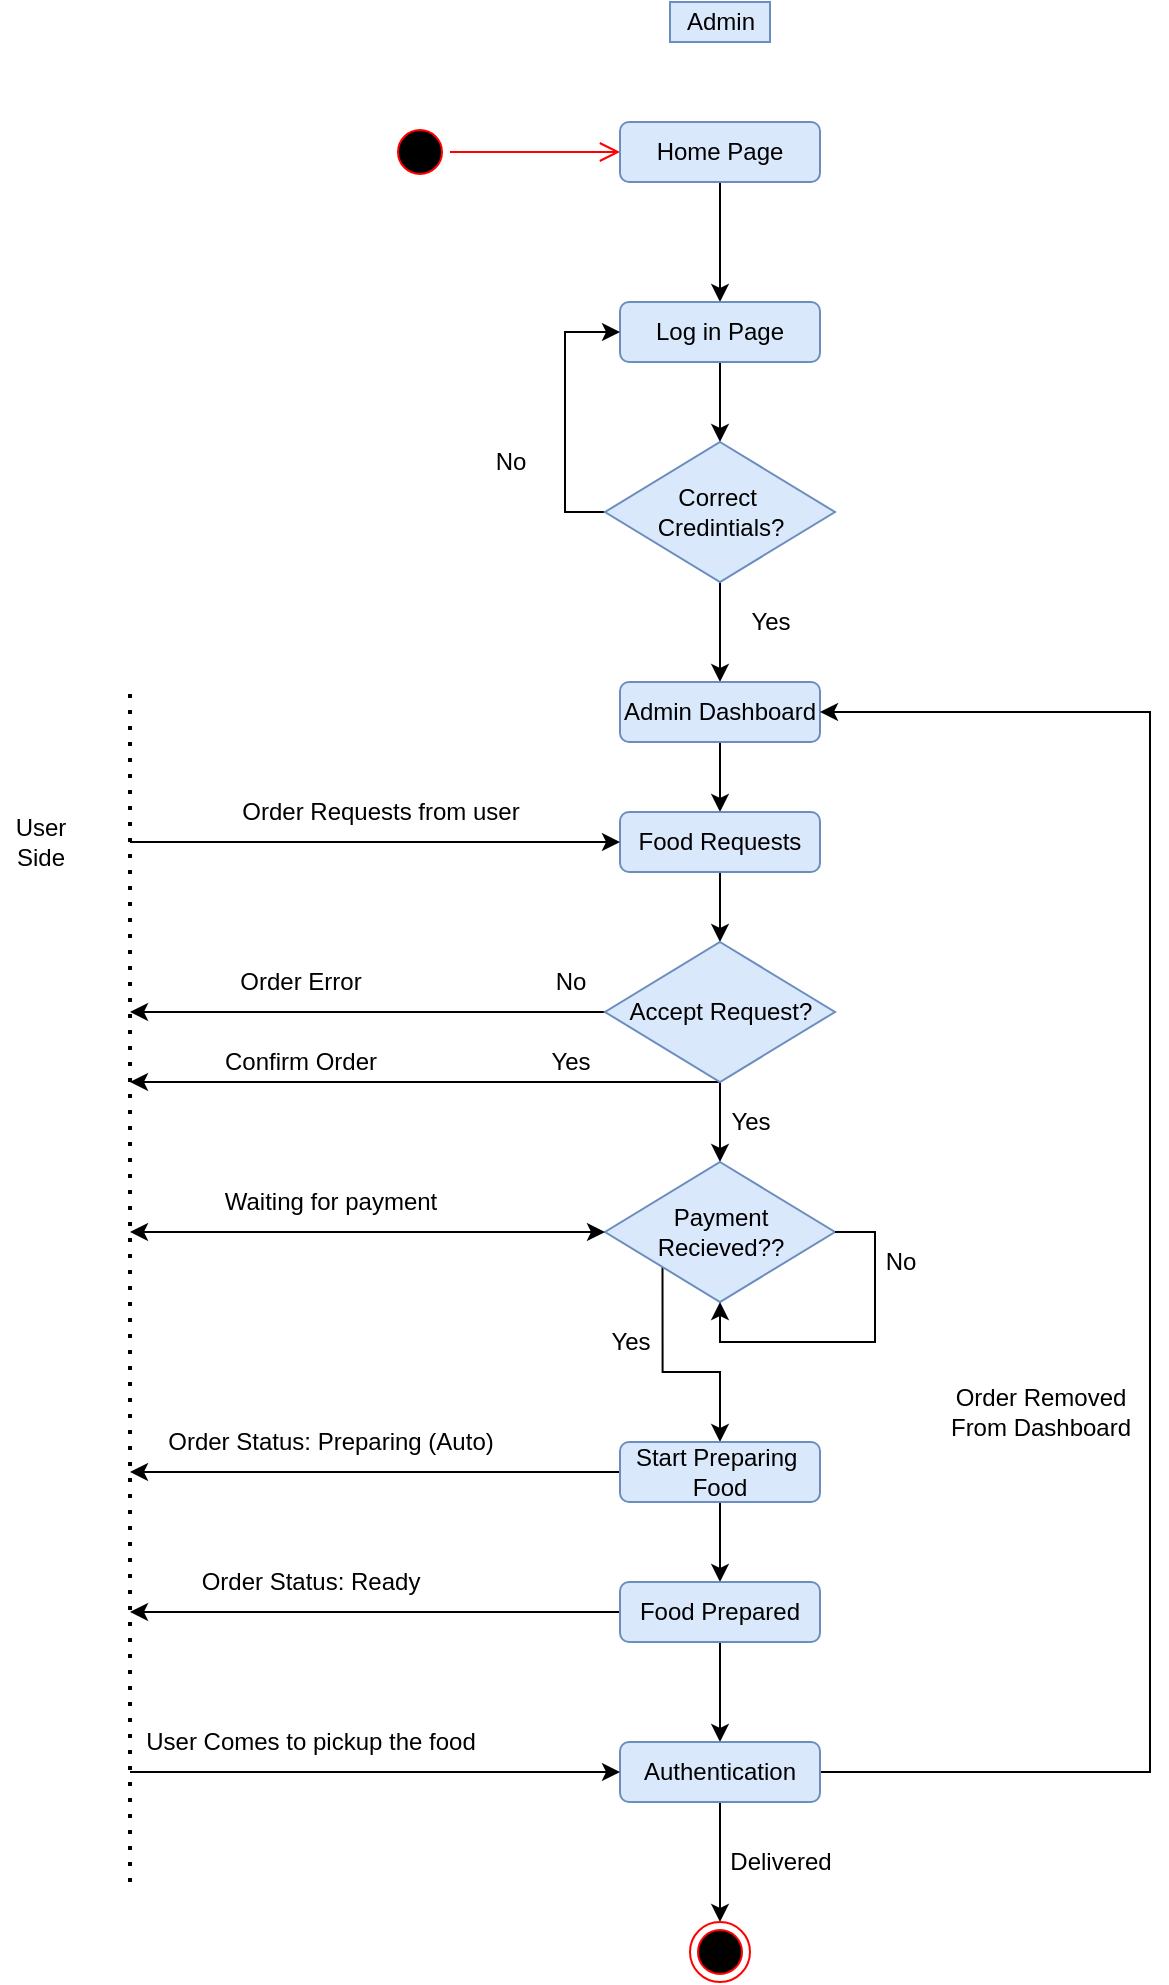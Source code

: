 <mxfile version="13.6.2" type="device"><diagram name="Page-1" id="58cdce13-f638-feb5-8d6f-7d28b1aa9fa0"><mxGraphModel dx="723" dy="375" grid="1" gridSize="10" guides="1" tooltips="1" connect="1" arrows="1" fold="1" page="1" pageScale="1" pageWidth="1100" pageHeight="850" background="#ffffff" math="0" shadow="0"><root><mxCell id="0"/><mxCell id="1" parent="0"/><mxCell id="JuvSqhamS9BC-40f3oaD-1" value="Admin" style="text;html=1;align=center;verticalAlign=middle;resizable=0;points=[];autosize=1;fillColor=#dae8fc;strokeColor=#6c8ebf;" vertex="1" parent="1"><mxGeometry x="550" y="20" width="50" height="20" as="geometry"/></mxCell><mxCell id="JuvSqhamS9BC-40f3oaD-2" value="" style="ellipse;html=1;shape=startState;fillColor=#000000;strokeColor=#ff0000;" vertex="1" parent="1"><mxGeometry x="410" y="80" width="30" height="30" as="geometry"/></mxCell><mxCell id="JuvSqhamS9BC-40f3oaD-3" value="" style="edgeStyle=orthogonalEdgeStyle;html=1;verticalAlign=bottom;endArrow=open;endSize=8;strokeColor=#ff0000;entryX=0;entryY=0.5;entryDx=0;entryDy=0;" edge="1" source="JuvSqhamS9BC-40f3oaD-2" parent="1" target="JuvSqhamS9BC-40f3oaD-4"><mxGeometry relative="1" as="geometry"><mxPoint x="245" y="110" as="targetPoint"/></mxGeometry></mxCell><mxCell id="JuvSqhamS9BC-40f3oaD-6" value="" style="edgeStyle=orthogonalEdgeStyle;rounded=0;orthogonalLoop=1;jettySize=auto;html=1;" edge="1" parent="1" source="JuvSqhamS9BC-40f3oaD-4" target="JuvSqhamS9BC-40f3oaD-5"><mxGeometry relative="1" as="geometry"/></mxCell><mxCell id="JuvSqhamS9BC-40f3oaD-4" value="Home Page" style="rounded=1;whiteSpace=wrap;html=1;fillColor=#dae8fc;strokeColor=#6c8ebf;" vertex="1" parent="1"><mxGeometry x="525" y="80" width="100" height="30" as="geometry"/></mxCell><mxCell id="JuvSqhamS9BC-40f3oaD-9" value="" style="edgeStyle=orthogonalEdgeStyle;rounded=0;orthogonalLoop=1;jettySize=auto;html=1;" edge="1" parent="1" source="JuvSqhamS9BC-40f3oaD-5" target="JuvSqhamS9BC-40f3oaD-7"><mxGeometry relative="1" as="geometry"/></mxCell><mxCell id="JuvSqhamS9BC-40f3oaD-5" value="Log in Page" style="rounded=1;whiteSpace=wrap;html=1;fillColor=#dae8fc;strokeColor=#6c8ebf;" vertex="1" parent="1"><mxGeometry x="525" y="170" width="100" height="30" as="geometry"/></mxCell><mxCell id="JuvSqhamS9BC-40f3oaD-13" style="edgeStyle=orthogonalEdgeStyle;rounded=0;orthogonalLoop=1;jettySize=auto;html=1;exitX=0;exitY=0.5;exitDx=0;exitDy=0;entryX=0;entryY=0.5;entryDx=0;entryDy=0;" edge="1" parent="1" source="JuvSqhamS9BC-40f3oaD-7" target="JuvSqhamS9BC-40f3oaD-5"><mxGeometry relative="1" as="geometry"/></mxCell><mxCell id="JuvSqhamS9BC-40f3oaD-16" value="" style="edgeStyle=orthogonalEdgeStyle;rounded=0;orthogonalLoop=1;jettySize=auto;html=1;" edge="1" parent="1" source="JuvSqhamS9BC-40f3oaD-7" target="JuvSqhamS9BC-40f3oaD-15"><mxGeometry relative="1" as="geometry"/></mxCell><mxCell id="JuvSqhamS9BC-40f3oaD-7" value="Correct&amp;nbsp;&lt;br&gt;Credintials?" style="rhombus;whiteSpace=wrap;html=1;fillColor=#dae8fc;strokeColor=#6c8ebf;" vertex="1" parent="1"><mxGeometry x="517.5" y="240" width="115" height="70" as="geometry"/></mxCell><mxCell id="JuvSqhamS9BC-40f3oaD-14" value="No" style="text;html=1;align=center;verticalAlign=middle;resizable=0;points=[];autosize=1;" vertex="1" parent="1"><mxGeometry x="455" y="240" width="30" height="20" as="geometry"/></mxCell><mxCell id="JuvSqhamS9BC-40f3oaD-24" value="" style="edgeStyle=orthogonalEdgeStyle;rounded=0;orthogonalLoop=1;jettySize=auto;html=1;" edge="1" parent="1" source="JuvSqhamS9BC-40f3oaD-15" target="JuvSqhamS9BC-40f3oaD-18"><mxGeometry relative="1" as="geometry"/></mxCell><mxCell id="JuvSqhamS9BC-40f3oaD-15" value="Admin Dashboard" style="rounded=1;whiteSpace=wrap;html=1;fillColor=#dae8fc;strokeColor=#6c8ebf;" vertex="1" parent="1"><mxGeometry x="525" y="360" width="100" height="30" as="geometry"/></mxCell><mxCell id="JuvSqhamS9BC-40f3oaD-17" value="Yes" style="text;html=1;align=center;verticalAlign=middle;resizable=0;points=[];autosize=1;" vertex="1" parent="1"><mxGeometry x="580" y="320" width="40" height="20" as="geometry"/></mxCell><mxCell id="JuvSqhamS9BC-40f3oaD-30" value="" style="edgeStyle=orthogonalEdgeStyle;rounded=0;orthogonalLoop=1;jettySize=auto;html=1;" edge="1" parent="1" source="JuvSqhamS9BC-40f3oaD-18" target="JuvSqhamS9BC-40f3oaD-26"><mxGeometry relative="1" as="geometry"/></mxCell><mxCell id="JuvSqhamS9BC-40f3oaD-18" value="Food Requests" style="rounded=1;whiteSpace=wrap;html=1;fillColor=#dae8fc;strokeColor=#6c8ebf;" vertex="1" parent="1"><mxGeometry x="525" y="425" width="100" height="30" as="geometry"/></mxCell><mxCell id="JuvSqhamS9BC-40f3oaD-19" value="" style="endArrow=classic;html=1;entryX=0;entryY=0.5;entryDx=0;entryDy=0;" edge="1" parent="1" target="JuvSqhamS9BC-40f3oaD-18"><mxGeometry width="50" height="50" relative="1" as="geometry"><mxPoint x="280" y="440" as="sourcePoint"/><mxPoint x="600" y="320" as="targetPoint"/></mxGeometry></mxCell><mxCell id="JuvSqhamS9BC-40f3oaD-20" value="Order Requests from user" style="text;html=1;align=center;verticalAlign=middle;resizable=0;points=[];autosize=1;" vertex="1" parent="1"><mxGeometry x="330" y="415" width="150" height="20" as="geometry"/></mxCell><mxCell id="JuvSqhamS9BC-40f3oaD-21" value="" style="endArrow=none;dashed=1;html=1;dashPattern=1 3;strokeWidth=2;" edge="1" parent="1"><mxGeometry width="50" height="50" relative="1" as="geometry"><mxPoint x="280" y="960" as="sourcePoint"/><mxPoint x="280" y="360" as="targetPoint"/></mxGeometry></mxCell><mxCell id="JuvSqhamS9BC-40f3oaD-23" value="User&lt;br&gt;Side" style="text;html=1;align=center;verticalAlign=middle;resizable=0;points=[];autosize=1;" vertex="1" parent="1"><mxGeometry x="215" y="425" width="40" height="30" as="geometry"/></mxCell><mxCell id="JuvSqhamS9BC-40f3oaD-27" style="edgeStyle=orthogonalEdgeStyle;rounded=0;orthogonalLoop=1;jettySize=auto;html=1;" edge="1" parent="1" source="JuvSqhamS9BC-40f3oaD-26"><mxGeometry relative="1" as="geometry"><mxPoint x="280" y="525" as="targetPoint"/></mxGeometry></mxCell><mxCell id="JuvSqhamS9BC-40f3oaD-32" style="edgeStyle=orthogonalEdgeStyle;rounded=0;orthogonalLoop=1;jettySize=auto;html=1;exitX=0.5;exitY=1;exitDx=0;exitDy=0;" edge="1" parent="1" source="JuvSqhamS9BC-40f3oaD-26"><mxGeometry relative="1" as="geometry"><mxPoint x="280" y="560" as="targetPoint"/><Array as="points"><mxPoint x="500" y="560"/><mxPoint x="500" y="560"/></Array></mxGeometry></mxCell><mxCell id="JuvSqhamS9BC-40f3oaD-40" value="" style="edgeStyle=orthogonalEdgeStyle;rounded=0;orthogonalLoop=1;jettySize=auto;html=1;" edge="1" parent="1" source="JuvSqhamS9BC-40f3oaD-26"><mxGeometry relative="1" as="geometry"><mxPoint x="575" y="600" as="targetPoint"/></mxGeometry></mxCell><mxCell id="JuvSqhamS9BC-40f3oaD-26" value="Accept Request?" style="rhombus;whiteSpace=wrap;html=1;fillColor=#dae8fc;strokeColor=#6c8ebf;" vertex="1" parent="1"><mxGeometry x="517.5" y="490" width="115" height="70" as="geometry"/></mxCell><mxCell id="JuvSqhamS9BC-40f3oaD-28" value="Order Error" style="text;html=1;align=center;verticalAlign=middle;resizable=0;points=[];autosize=1;" vertex="1" parent="1"><mxGeometry x="325" y="500" width="80" height="20" as="geometry"/></mxCell><mxCell id="JuvSqhamS9BC-40f3oaD-29" value="No" style="text;html=1;align=center;verticalAlign=middle;resizable=0;points=[];autosize=1;" vertex="1" parent="1"><mxGeometry x="485" y="500" width="30" height="20" as="geometry"/></mxCell><mxCell id="JuvSqhamS9BC-40f3oaD-33" value="Yes" style="text;html=1;align=center;verticalAlign=middle;resizable=0;points=[];autosize=1;" vertex="1" parent="1"><mxGeometry x="480" y="540" width="40" height="20" as="geometry"/></mxCell><mxCell id="JuvSqhamS9BC-40f3oaD-34" value="Confirm Order" style="text;html=1;align=center;verticalAlign=middle;resizable=0;points=[];autosize=1;" vertex="1" parent="1"><mxGeometry x="320" y="540" width="90" height="20" as="geometry"/></mxCell><mxCell id="JuvSqhamS9BC-40f3oaD-41" value="Waiting for payment" style="text;html=1;align=center;verticalAlign=middle;resizable=0;points=[];autosize=1;" vertex="1" parent="1"><mxGeometry x="320" y="610" width="120" height="20" as="geometry"/></mxCell><mxCell id="JuvSqhamS9BC-40f3oaD-52" style="edgeStyle=orthogonalEdgeStyle;rounded=0;orthogonalLoop=1;jettySize=auto;html=1;exitX=0;exitY=1;exitDx=0;exitDy=0;entryX=0.5;entryY=0;entryDx=0;entryDy=0;" edge="1" parent="1" source="JuvSqhamS9BC-40f3oaD-44" target="JuvSqhamS9BC-40f3oaD-55"><mxGeometry relative="1" as="geometry"><mxPoint x="570" y="740" as="targetPoint"/></mxGeometry></mxCell><mxCell id="JuvSqhamS9BC-40f3oaD-44" value="Payment Recieved??" style="rhombus;whiteSpace=wrap;html=1;fillColor=#dae8fc;strokeColor=#6c8ebf;" vertex="1" parent="1"><mxGeometry x="517.5" y="600" width="115" height="70" as="geometry"/></mxCell><mxCell id="JuvSqhamS9BC-40f3oaD-46" value="Yes" style="text;html=1;align=center;verticalAlign=middle;resizable=0;points=[];autosize=1;" vertex="1" parent="1"><mxGeometry x="570" y="570" width="40" height="20" as="geometry"/></mxCell><mxCell id="JuvSqhamS9BC-40f3oaD-48" style="edgeStyle=orthogonalEdgeStyle;rounded=0;orthogonalLoop=1;jettySize=auto;html=1;exitX=1;exitY=0.5;exitDx=0;exitDy=0;" edge="1" parent="1" source="JuvSqhamS9BC-40f3oaD-44" target="JuvSqhamS9BC-40f3oaD-44"><mxGeometry relative="1" as="geometry"/></mxCell><mxCell id="JuvSqhamS9BC-40f3oaD-49" value="No" style="text;html=1;align=center;verticalAlign=middle;resizable=0;points=[];autosize=1;" vertex="1" parent="1"><mxGeometry x="650" y="640" width="30" height="20" as="geometry"/></mxCell><mxCell id="JuvSqhamS9BC-40f3oaD-50" value="" style="endArrow=classic;startArrow=classic;html=1;exitX=0;exitY=0.5;exitDx=0;exitDy=0;" edge="1" parent="1" source="JuvSqhamS9BC-40f3oaD-44"><mxGeometry width="50" height="50" relative="1" as="geometry"><mxPoint x="550" y="590" as="sourcePoint"/><mxPoint x="280" y="635" as="targetPoint"/></mxGeometry></mxCell><mxCell id="JuvSqhamS9BC-40f3oaD-53" value="Yes" style="text;html=1;align=center;verticalAlign=middle;resizable=0;points=[];autosize=1;" vertex="1" parent="1"><mxGeometry x="510" y="680" width="40" height="20" as="geometry"/></mxCell><mxCell id="JuvSqhamS9BC-40f3oaD-57" value="" style="edgeStyle=orthogonalEdgeStyle;rounded=0;orthogonalLoop=1;jettySize=auto;html=1;" edge="1" parent="1" source="JuvSqhamS9BC-40f3oaD-55" target="JuvSqhamS9BC-40f3oaD-56"><mxGeometry relative="1" as="geometry"/></mxCell><mxCell id="JuvSqhamS9BC-40f3oaD-58" style="edgeStyle=orthogonalEdgeStyle;rounded=0;orthogonalLoop=1;jettySize=auto;html=1;" edge="1" parent="1" source="JuvSqhamS9BC-40f3oaD-55"><mxGeometry relative="1" as="geometry"><mxPoint x="280" y="755" as="targetPoint"/></mxGeometry></mxCell><mxCell id="JuvSqhamS9BC-40f3oaD-55" value="Start Preparing&amp;nbsp;&lt;br&gt;Food" style="rounded=1;whiteSpace=wrap;html=1;fillColor=#dae8fc;strokeColor=#6c8ebf;" vertex="1" parent="1"><mxGeometry x="525" y="740" width="100" height="30" as="geometry"/></mxCell><mxCell id="JuvSqhamS9BC-40f3oaD-60" style="edgeStyle=orthogonalEdgeStyle;rounded=0;orthogonalLoop=1;jettySize=auto;html=1;" edge="1" parent="1" source="JuvSqhamS9BC-40f3oaD-56"><mxGeometry relative="1" as="geometry"><mxPoint x="280" y="825" as="targetPoint"/></mxGeometry></mxCell><mxCell id="JuvSqhamS9BC-40f3oaD-63" value="" style="edgeStyle=orthogonalEdgeStyle;rounded=0;orthogonalLoop=1;jettySize=auto;html=1;" edge="1" parent="1" source="JuvSqhamS9BC-40f3oaD-56" target="JuvSqhamS9BC-40f3oaD-62"><mxGeometry relative="1" as="geometry"/></mxCell><mxCell id="JuvSqhamS9BC-40f3oaD-56" value="Food Prepared" style="rounded=1;whiteSpace=wrap;html=1;fillColor=#dae8fc;strokeColor=#6c8ebf;" vertex="1" parent="1"><mxGeometry x="525" y="810" width="100" height="30" as="geometry"/></mxCell><mxCell id="JuvSqhamS9BC-40f3oaD-59" value="Order Status: Preparing (Auto)" style="text;html=1;align=center;verticalAlign=middle;resizable=0;points=[];autosize=1;" vertex="1" parent="1"><mxGeometry x="290" y="730" width="180" height="20" as="geometry"/></mxCell><mxCell id="JuvSqhamS9BC-40f3oaD-61" value="Order Status: Ready" style="text;html=1;align=center;verticalAlign=middle;resizable=0;points=[];autosize=1;" vertex="1" parent="1"><mxGeometry x="310" y="800" width="120" height="20" as="geometry"/></mxCell><mxCell id="JuvSqhamS9BC-40f3oaD-68" value="" style="edgeStyle=orthogonalEdgeStyle;rounded=0;orthogonalLoop=1;jettySize=auto;html=1;" edge="1" parent="1" source="JuvSqhamS9BC-40f3oaD-62" target="JuvSqhamS9BC-40f3oaD-67"><mxGeometry relative="1" as="geometry"/></mxCell><mxCell id="JuvSqhamS9BC-40f3oaD-70" style="edgeStyle=orthogonalEdgeStyle;rounded=0;orthogonalLoop=1;jettySize=auto;html=1;entryX=1;entryY=0.5;entryDx=0;entryDy=0;" edge="1" parent="1" source="JuvSqhamS9BC-40f3oaD-62" target="JuvSqhamS9BC-40f3oaD-15"><mxGeometry relative="1" as="geometry"><Array as="points"><mxPoint x="790" y="905"/><mxPoint x="790" y="375"/></Array></mxGeometry></mxCell><mxCell id="JuvSqhamS9BC-40f3oaD-62" value="Authentication" style="rounded=1;whiteSpace=wrap;html=1;fillColor=#dae8fc;strokeColor=#6c8ebf;" vertex="1" parent="1"><mxGeometry x="525" y="890" width="100" height="30" as="geometry"/></mxCell><mxCell id="JuvSqhamS9BC-40f3oaD-64" value="" style="endArrow=classic;html=1;entryX=0;entryY=0.5;entryDx=0;entryDy=0;" edge="1" parent="1" target="JuvSqhamS9BC-40f3oaD-62"><mxGeometry width="50" height="50" relative="1" as="geometry"><mxPoint x="280" y="905" as="sourcePoint"/><mxPoint x="600" y="920" as="targetPoint"/></mxGeometry></mxCell><mxCell id="JuvSqhamS9BC-40f3oaD-65" value="User Comes to pickup the food" style="text;html=1;align=center;verticalAlign=middle;resizable=0;points=[];autosize=1;" vertex="1" parent="1"><mxGeometry x="280" y="880" width="180" height="20" as="geometry"/></mxCell><mxCell id="JuvSqhamS9BC-40f3oaD-67" value="" style="ellipse;html=1;shape=endState;fillColor=#000000;strokeColor=#ff0000;" vertex="1" parent="1"><mxGeometry x="560" y="980" width="30" height="30" as="geometry"/></mxCell><mxCell id="JuvSqhamS9BC-40f3oaD-69" value="Delivered" style="text;html=1;align=center;verticalAlign=middle;resizable=0;points=[];autosize=1;" vertex="1" parent="1"><mxGeometry x="570" y="940" width="70" height="20" as="geometry"/></mxCell><mxCell id="JuvSqhamS9BC-40f3oaD-71" value="Order Removed&lt;br&gt;From Dashboard" style="text;html=1;align=center;verticalAlign=middle;resizable=0;points=[];autosize=1;" vertex="1" parent="1"><mxGeometry x="680" y="710" width="110" height="30" as="geometry"/></mxCell></root></mxGraphModel></diagram></mxfile>
